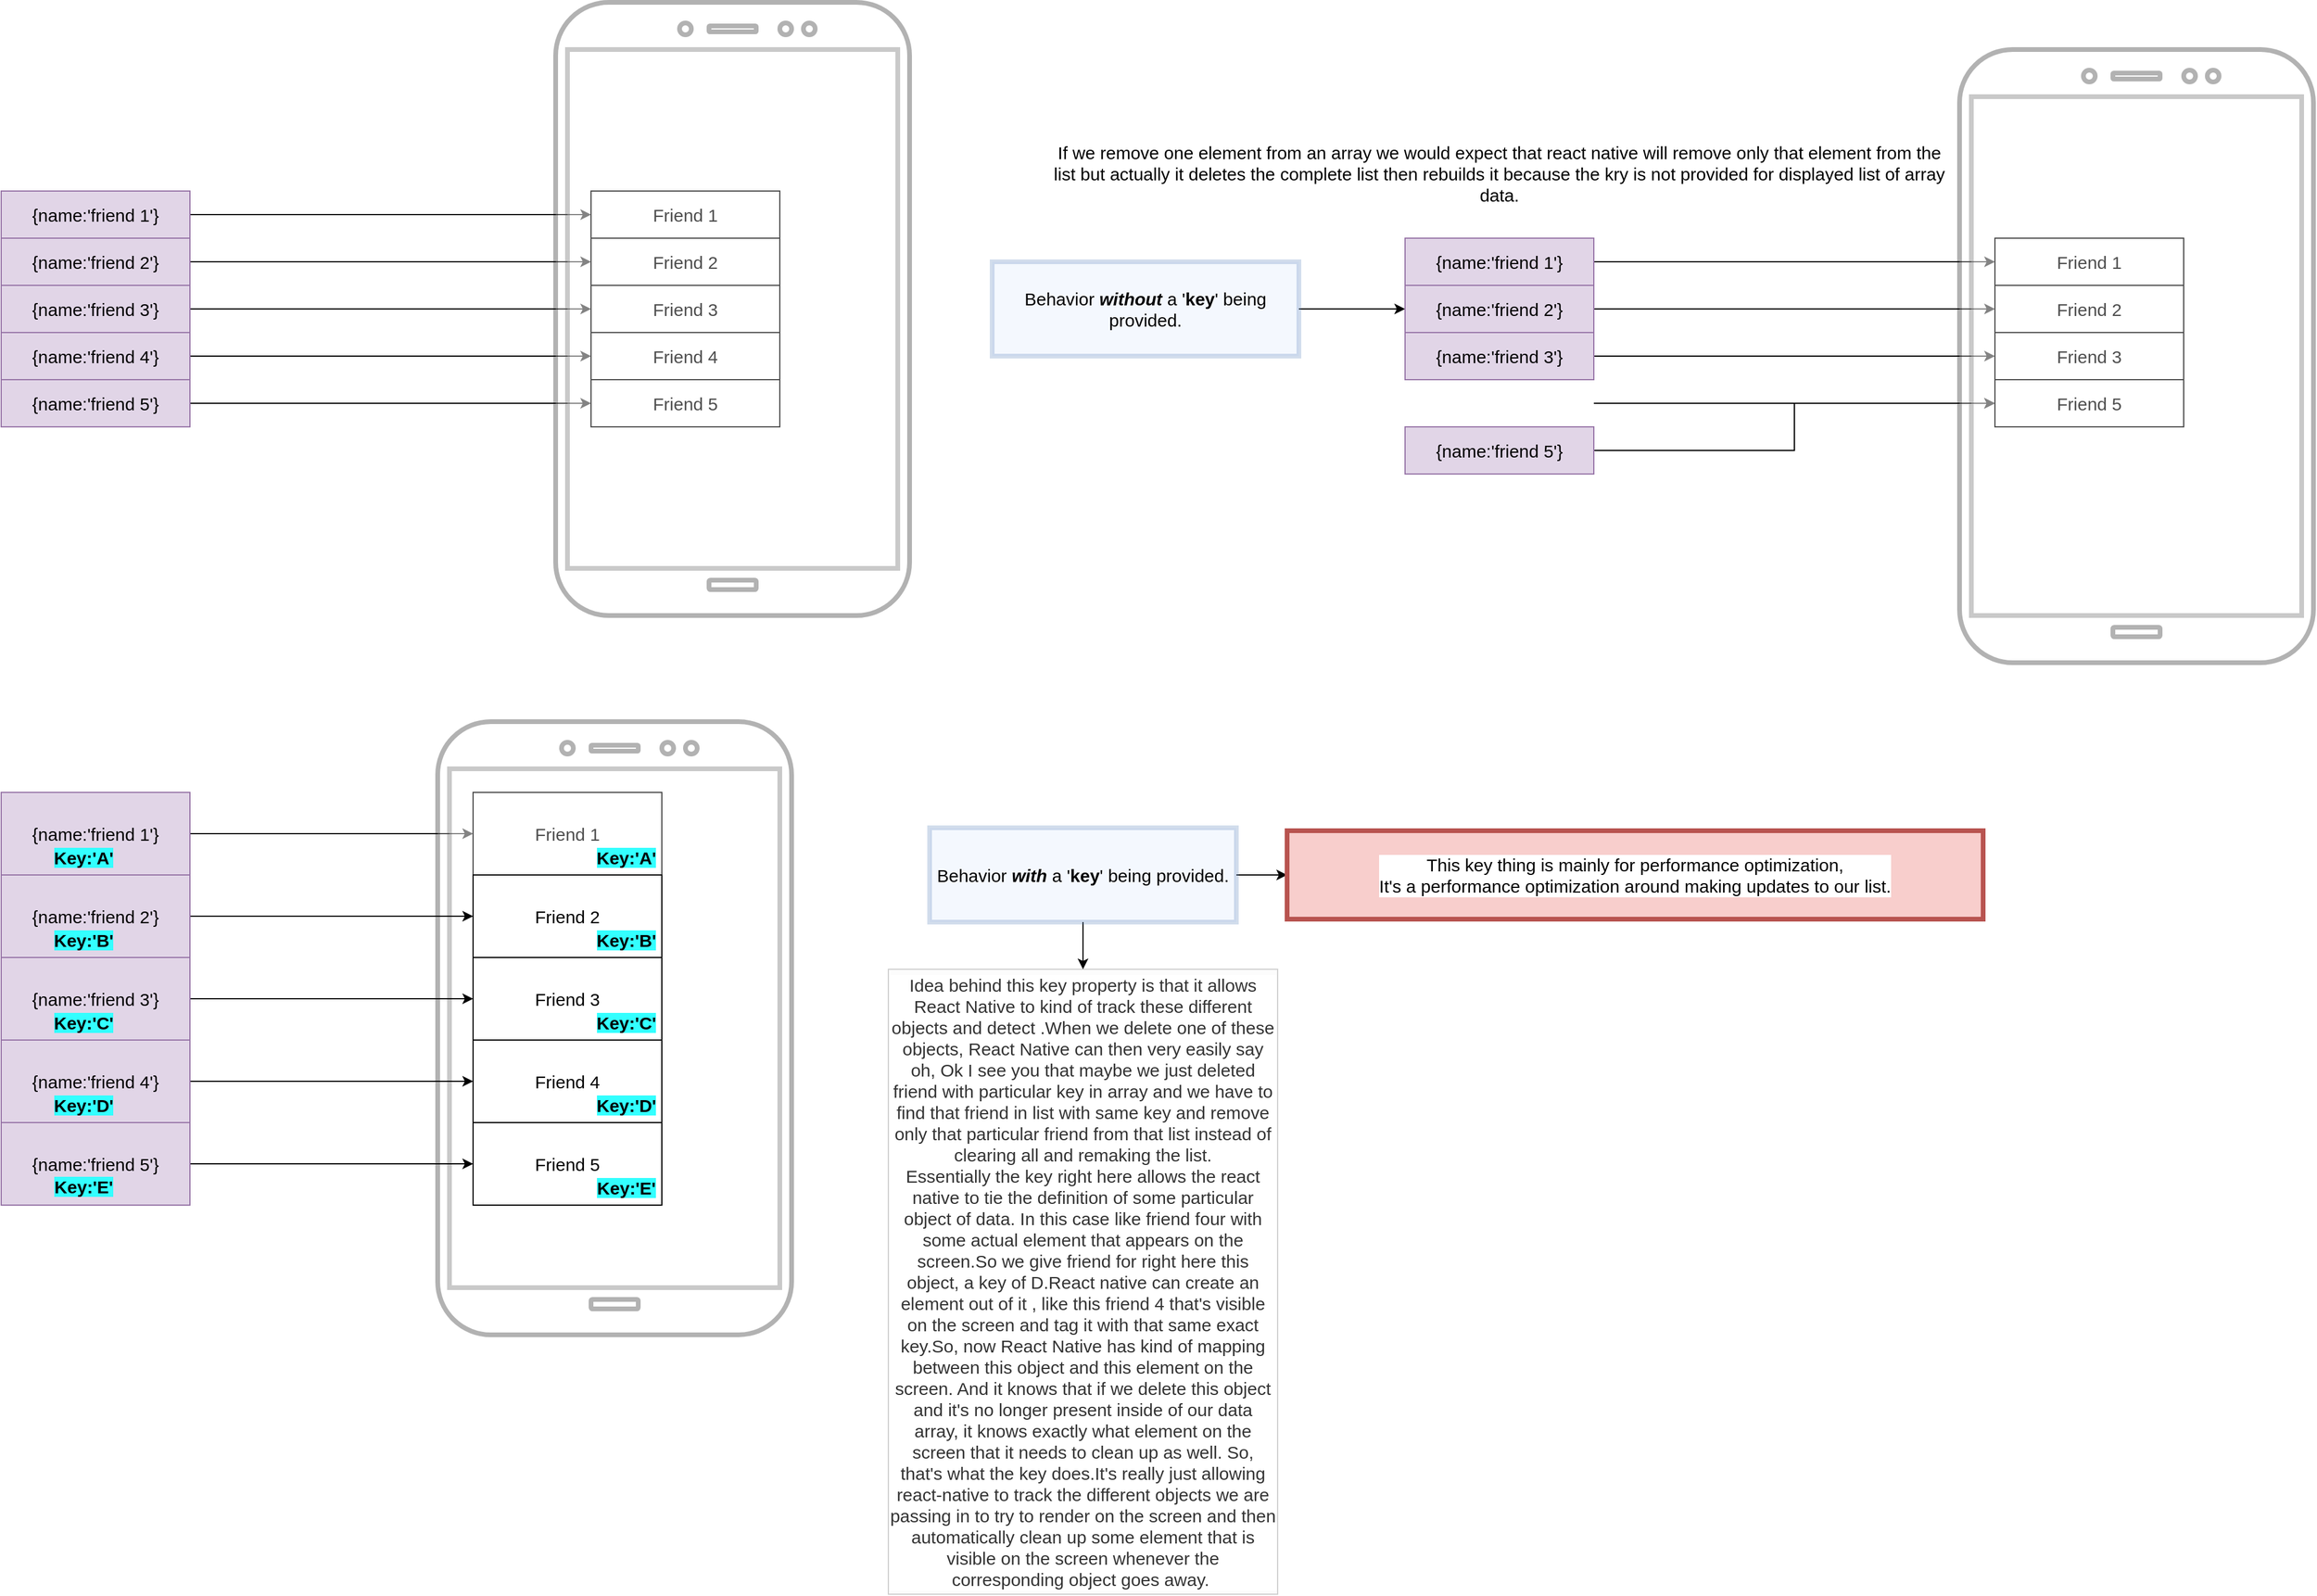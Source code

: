 <mxfile version="15.8.7" type="device"><diagram id="kEju0fXVtO0JsEu2xbs_" name="Page-1"><mxGraphModel dx="868" dy="1735" grid="1" gridSize="10" guides="1" tooltips="1" connect="1" arrows="1" fold="1" page="1" pageScale="1" pageWidth="827" pageHeight="1169" math="0" shadow="0"><root><mxCell id="0"/><mxCell id="1" parent="0"/><mxCell id="xijLZBEg9nJ0i2wgJA7d-102" style="edgeStyle=orthogonalEdgeStyle;rounded=0;orthogonalLoop=1;jettySize=auto;html=1;fontSize=15;" edge="1" parent="1" source="xijLZBEg9nJ0i2wgJA7d-1" target="xijLZBEg9nJ0i2wgJA7d-17"><mxGeometry relative="1" as="geometry"/></mxCell><mxCell id="xijLZBEg9nJ0i2wgJA7d-1" value="&lt;font style=&quot;font-size: 15px&quot;&gt;{name:'friend 1'}&lt;/font&gt;" style="rounded=0;whiteSpace=wrap;html=1;fillColor=#e1d5e7;strokeColor=#9673a6;" vertex="1" parent="1"><mxGeometry x="40" y="510" width="160" height="70" as="geometry"/></mxCell><mxCell id="xijLZBEg9nJ0i2wgJA7d-16" value="" style="rounded=0;whiteSpace=wrap;html=1;fontSize=15;opacity=30;strokeWidth=4;fillColor=#FFFFFF;shadow=0;" vertex="1" parent="1"><mxGeometry x="420" y="490" width="280" height="440" as="geometry"/></mxCell><mxCell id="xijLZBEg9nJ0i2wgJA7d-17" value="&lt;font style=&quot;font-size: 15px&quot;&gt;Friend 1&lt;/font&gt;" style="rounded=0;whiteSpace=wrap;html=1;" vertex="1" parent="1"><mxGeometry x="440" y="510" width="160" height="70" as="geometry"/></mxCell><mxCell id="xijLZBEg9nJ0i2wgJA7d-27" value="" style="rounded=1;whiteSpace=wrap;html=1;shadow=0;fontSize=15;strokeWidth=4;opacity=30;" vertex="1" parent="1"><mxGeometry x="410" y="450" width="300" height="520" as="geometry"/></mxCell><mxCell id="xijLZBEg9nJ0i2wgJA7d-28" value="" style="rounded=1;whiteSpace=wrap;html=1;shadow=0;fontSize=15;strokeWidth=4;fillColor=#FFFFFF;gradientColor=none;opacity=30;" vertex="1" parent="1"><mxGeometry x="540" y="470" width="40" height="5" as="geometry"/></mxCell><mxCell id="xijLZBEg9nJ0i2wgJA7d-29" value="" style="rounded=1;whiteSpace=wrap;html=1;shadow=0;fontSize=15;strokeWidth=4;fillColor=#FFFFFF;gradientColor=none;opacity=30;" vertex="1" parent="1"><mxGeometry x="540" y="940" width="40" height="8" as="geometry"/></mxCell><mxCell id="xijLZBEg9nJ0i2wgJA7d-30" value="" style="ellipse;whiteSpace=wrap;html=1;aspect=fixed;shadow=0;fontSize=15;strokeWidth=4;fillColor=#FFFFFF;gradientColor=none;opacity=30;" vertex="1" parent="1"><mxGeometry x="515" y="467.5" width="10" height="10" as="geometry"/></mxCell><mxCell id="xijLZBEg9nJ0i2wgJA7d-31" value="" style="ellipse;whiteSpace=wrap;html=1;aspect=fixed;shadow=0;fontSize=15;strokeWidth=4;fillColor=#FFFFFF;gradientColor=none;opacity=30;" vertex="1" parent="1"><mxGeometry x="620" y="467.5" width="10" height="10" as="geometry"/></mxCell><mxCell id="xijLZBEg9nJ0i2wgJA7d-32" value="" style="ellipse;whiteSpace=wrap;html=1;aspect=fixed;shadow=0;fontSize=15;strokeWidth=4;fillColor=#FFFFFF;gradientColor=none;opacity=30;" vertex="1" parent="1"><mxGeometry x="600" y="467.5" width="10" height="10" as="geometry"/></mxCell><mxCell id="xijLZBEg9nJ0i2wgJA7d-56" style="edgeStyle=orthogonalEdgeStyle;rounded=0;orthogonalLoop=1;jettySize=auto;html=1;entryX=0;entryY=0.5;entryDx=0;entryDy=0;fontSize=15;" edge="1" parent="1" source="xijLZBEg9nJ0i2wgJA7d-33" target="xijLZBEg9nJ0i2wgJA7d-37"><mxGeometry relative="1" as="geometry"/></mxCell><mxCell id="xijLZBEg9nJ0i2wgJA7d-33" value="Behavior &lt;b&gt;&lt;i&gt;without&lt;/i&gt;&lt;/b&gt; a '&lt;b&gt;key&lt;/b&gt;' being provided." style="rounded=0;whiteSpace=wrap;html=1;shadow=0;fontSize=15;strokeWidth=4;fillColor=#dae8fc;opacity=30;strokeColor=#6c8ebf;" vertex="1" parent="1"><mxGeometry x="880" y="60" width="260" height="80" as="geometry"/></mxCell><mxCell id="xijLZBEg9nJ0i2wgJA7d-34" style="edgeStyle=orthogonalEdgeStyle;rounded=0;orthogonalLoop=1;jettySize=auto;html=1;exitX=1;exitY=0.5;exitDx=0;exitDy=0;entryX=0;entryY=0.5;entryDx=0;entryDy=0;fontSize=15;" edge="1" parent="1" source="xijLZBEg9nJ0i2wgJA7d-35" target="xijLZBEg9nJ0i2wgJA7d-45"><mxGeometry relative="1" as="geometry"/></mxCell><mxCell id="xijLZBEg9nJ0i2wgJA7d-35" value="&lt;font style=&quot;font-size: 15px&quot;&gt;{name:'friend 1'}&lt;/font&gt;" style="rounded=0;whiteSpace=wrap;html=1;fillColor=#e1d5e7;strokeColor=#9673a6;" vertex="1" parent="1"><mxGeometry x="1230" y="40" width="160" height="40" as="geometry"/></mxCell><mxCell id="xijLZBEg9nJ0i2wgJA7d-36" style="edgeStyle=orthogonalEdgeStyle;rounded=0;orthogonalLoop=1;jettySize=auto;html=1;entryX=0;entryY=0.5;entryDx=0;entryDy=0;fontSize=15;" edge="1" parent="1" source="xijLZBEg9nJ0i2wgJA7d-37" target="xijLZBEg9nJ0i2wgJA7d-46"><mxGeometry relative="1" as="geometry"/></mxCell><mxCell id="xijLZBEg9nJ0i2wgJA7d-37" value="&lt;font style=&quot;font-size: 15px&quot;&gt;{name:'friend 2'}&lt;/font&gt;" style="rounded=0;whiteSpace=wrap;html=1;fillColor=#e1d5e7;strokeColor=#9673a6;" vertex="1" parent="1"><mxGeometry x="1230" y="80" width="160" height="40" as="geometry"/></mxCell><mxCell id="xijLZBEg9nJ0i2wgJA7d-38" style="edgeStyle=orthogonalEdgeStyle;rounded=0;orthogonalLoop=1;jettySize=auto;html=1;entryX=0;entryY=0.5;entryDx=0;entryDy=0;fontSize=15;" edge="1" parent="1" source="xijLZBEg9nJ0i2wgJA7d-39" target="xijLZBEg9nJ0i2wgJA7d-47"><mxGeometry relative="1" as="geometry"/></mxCell><mxCell id="xijLZBEg9nJ0i2wgJA7d-39" value="&lt;font style=&quot;font-size: 15px&quot;&gt;{name:'friend 3'}&lt;/font&gt;" style="rounded=0;whiteSpace=wrap;html=1;fillColor=#e1d5e7;strokeColor=#9673a6;" vertex="1" parent="1"><mxGeometry x="1230" y="120" width="160" height="40" as="geometry"/></mxCell><mxCell id="xijLZBEg9nJ0i2wgJA7d-40" style="edgeStyle=orthogonalEdgeStyle;rounded=0;orthogonalLoop=1;jettySize=auto;html=1;entryX=0;entryY=0.5;entryDx=0;entryDy=0;fontSize=15;" edge="1" parent="1"><mxGeometry relative="1" as="geometry"><mxPoint x="1390" y="180" as="sourcePoint"/><mxPoint x="1730" y="180" as="targetPoint"/></mxGeometry></mxCell><mxCell id="xijLZBEg9nJ0i2wgJA7d-42" style="edgeStyle=orthogonalEdgeStyle;rounded=0;orthogonalLoop=1;jettySize=auto;html=1;entryX=0;entryY=0.5;entryDx=0;entryDy=0;fontSize=15;" edge="1" parent="1" source="xijLZBEg9nJ0i2wgJA7d-43" target="xijLZBEg9nJ0i2wgJA7d-49"><mxGeometry relative="1" as="geometry"/></mxCell><mxCell id="xijLZBEg9nJ0i2wgJA7d-43" value="&lt;font style=&quot;font-size: 15px&quot;&gt;{name:'friend 5'}&lt;/font&gt;" style="rounded=0;whiteSpace=wrap;html=1;fillColor=#e1d5e7;strokeColor=#9673a6;" vertex="1" parent="1"><mxGeometry x="1230" y="200" width="160" height="40" as="geometry"/></mxCell><mxCell id="xijLZBEg9nJ0i2wgJA7d-44" value="" style="rounded=0;whiteSpace=wrap;html=1;fontSize=15;opacity=30;strokeWidth=4;fillColor=#FFFFFF;shadow=0;" vertex="1" parent="1"><mxGeometry x="1710" y="-80" width="280" height="440" as="geometry"/></mxCell><mxCell id="xijLZBEg9nJ0i2wgJA7d-45" value="&lt;font style=&quot;font-size: 15px&quot;&gt;Friend 1&lt;/font&gt;" style="rounded=0;whiteSpace=wrap;html=1;" vertex="1" parent="1"><mxGeometry x="1730" y="40" width="160" height="40" as="geometry"/></mxCell><mxCell id="xijLZBEg9nJ0i2wgJA7d-46" value="&lt;span style=&quot;font-size: 15px&quot;&gt;Friend 2&lt;/span&gt;" style="rounded=0;whiteSpace=wrap;html=1;" vertex="1" parent="1"><mxGeometry x="1730" y="80" width="160" height="40" as="geometry"/></mxCell><mxCell id="xijLZBEg9nJ0i2wgJA7d-47" value="&lt;span style=&quot;font-size: 15px&quot;&gt;Friend 3&lt;/span&gt;" style="rounded=0;whiteSpace=wrap;html=1;" vertex="1" parent="1"><mxGeometry x="1730" y="120" width="160" height="40" as="geometry"/></mxCell><mxCell id="xijLZBEg9nJ0i2wgJA7d-49" value="&lt;span style=&quot;font-size: 15px&quot;&gt;Friend 5&lt;/span&gt;" style="rounded=0;whiteSpace=wrap;html=1;" vertex="1" parent="1"><mxGeometry x="1730" y="160" width="160" height="40" as="geometry"/></mxCell><mxCell id="xijLZBEg9nJ0i2wgJA7d-50" value="" style="rounded=1;whiteSpace=wrap;html=1;shadow=0;fontSize=15;strokeWidth=4;opacity=30;" vertex="1" parent="1"><mxGeometry x="1700" y="-120" width="300" height="520" as="geometry"/></mxCell><mxCell id="xijLZBEg9nJ0i2wgJA7d-51" value="" style="rounded=1;whiteSpace=wrap;html=1;shadow=0;fontSize=15;strokeWidth=4;fillColor=#FFFFFF;gradientColor=none;opacity=30;" vertex="1" parent="1"><mxGeometry x="1830" y="-100" width="40" height="5" as="geometry"/></mxCell><mxCell id="xijLZBEg9nJ0i2wgJA7d-52" value="" style="rounded=1;whiteSpace=wrap;html=1;shadow=0;fontSize=15;strokeWidth=4;fillColor=#FFFFFF;gradientColor=none;opacity=30;" vertex="1" parent="1"><mxGeometry x="1830" y="370" width="40" height="8" as="geometry"/></mxCell><mxCell id="xijLZBEg9nJ0i2wgJA7d-53" value="" style="ellipse;whiteSpace=wrap;html=1;aspect=fixed;shadow=0;fontSize=15;strokeWidth=4;fillColor=#FFFFFF;gradientColor=none;opacity=30;" vertex="1" parent="1"><mxGeometry x="1805" y="-102.5" width="10" height="10" as="geometry"/></mxCell><mxCell id="xijLZBEg9nJ0i2wgJA7d-54" value="" style="ellipse;whiteSpace=wrap;html=1;aspect=fixed;shadow=0;fontSize=15;strokeWidth=4;fillColor=#FFFFFF;gradientColor=none;opacity=30;" vertex="1" parent="1"><mxGeometry x="1910" y="-102.5" width="10" height="10" as="geometry"/></mxCell><mxCell id="xijLZBEg9nJ0i2wgJA7d-55" value="" style="ellipse;whiteSpace=wrap;html=1;aspect=fixed;shadow=0;fontSize=15;strokeWidth=4;fillColor=#FFFFFF;gradientColor=none;opacity=30;" vertex="1" parent="1"><mxGeometry x="1890" y="-102.5" width="10" height="10" as="geometry"/></mxCell><mxCell id="xijLZBEg9nJ0i2wgJA7d-57" value="If we remove one element from an array we would expect that react native will remove only that element from the list but actually it deletes the complete list then rebuilds it because the kry is not provided for displayed list of array data." style="text;html=1;strokeColor=none;fillColor=none;align=center;verticalAlign=middle;whiteSpace=wrap;rounded=0;shadow=0;fontSize=15;opacity=30;" vertex="1" parent="1"><mxGeometry x="930" y="-30" width="760" height="30" as="geometry"/></mxCell><mxCell id="xijLZBEg9nJ0i2wgJA7d-59" style="edgeStyle=orthogonalEdgeStyle;rounded=0;orthogonalLoop=1;jettySize=auto;html=1;exitX=1;exitY=0.5;exitDx=0;exitDy=0;entryX=0;entryY=0.5;entryDx=0;entryDy=0;fontSize=15;" edge="1" parent="1" source="xijLZBEg9nJ0i2wgJA7d-60" target="xijLZBEg9nJ0i2wgJA7d-70"><mxGeometry relative="1" as="geometry"/></mxCell><mxCell id="xijLZBEg9nJ0i2wgJA7d-60" value="&lt;font style=&quot;font-size: 15px&quot;&gt;{name:'friend 1'}&lt;/font&gt;" style="rounded=0;whiteSpace=wrap;html=1;fillColor=#e1d5e7;strokeColor=#9673a6;" vertex="1" parent="1"><mxGeometry x="40" width="160" height="40" as="geometry"/></mxCell><mxCell id="xijLZBEg9nJ0i2wgJA7d-61" style="edgeStyle=orthogonalEdgeStyle;rounded=0;orthogonalLoop=1;jettySize=auto;html=1;entryX=0;entryY=0.5;entryDx=0;entryDy=0;fontSize=15;" edge="1" parent="1" source="xijLZBEg9nJ0i2wgJA7d-62" target="xijLZBEg9nJ0i2wgJA7d-71"><mxGeometry relative="1" as="geometry"/></mxCell><mxCell id="xijLZBEg9nJ0i2wgJA7d-62" value="&lt;font style=&quot;font-size: 15px&quot;&gt;{name:'friend 2'}&lt;/font&gt;" style="rounded=0;whiteSpace=wrap;html=1;fillColor=#e1d5e7;strokeColor=#9673a6;" vertex="1" parent="1"><mxGeometry x="40" y="40" width="160" height="40" as="geometry"/></mxCell><mxCell id="xijLZBEg9nJ0i2wgJA7d-63" style="edgeStyle=orthogonalEdgeStyle;rounded=0;orthogonalLoop=1;jettySize=auto;html=1;entryX=0;entryY=0.5;entryDx=0;entryDy=0;fontSize=15;" edge="1" parent="1" source="xijLZBEg9nJ0i2wgJA7d-64" target="xijLZBEg9nJ0i2wgJA7d-72"><mxGeometry relative="1" as="geometry"/></mxCell><mxCell id="xijLZBEg9nJ0i2wgJA7d-64" value="&lt;font style=&quot;font-size: 15px&quot;&gt;{name:'friend 3'}&lt;/font&gt;" style="rounded=0;whiteSpace=wrap;html=1;fillColor=#e1d5e7;strokeColor=#9673a6;" vertex="1" parent="1"><mxGeometry x="40" y="80" width="160" height="40" as="geometry"/></mxCell><mxCell id="xijLZBEg9nJ0i2wgJA7d-65" style="edgeStyle=orthogonalEdgeStyle;rounded=0;orthogonalLoop=1;jettySize=auto;html=1;entryX=0;entryY=0.5;entryDx=0;entryDy=0;fontSize=15;" edge="1" parent="1" source="xijLZBEg9nJ0i2wgJA7d-66" target="xijLZBEg9nJ0i2wgJA7d-73"><mxGeometry relative="1" as="geometry"/></mxCell><mxCell id="xijLZBEg9nJ0i2wgJA7d-66" value="&lt;font style=&quot;font-size: 15px&quot;&gt;{name:'friend 4'}&lt;/font&gt;" style="rounded=0;whiteSpace=wrap;html=1;fillColor=#e1d5e7;strokeColor=#9673a6;" vertex="1" parent="1"><mxGeometry x="40" y="120" width="160" height="40" as="geometry"/></mxCell><mxCell id="xijLZBEg9nJ0i2wgJA7d-67" style="edgeStyle=orthogonalEdgeStyle;rounded=0;orthogonalLoop=1;jettySize=auto;html=1;entryX=0;entryY=0.5;entryDx=0;entryDy=0;fontSize=15;" edge="1" parent="1" source="xijLZBEg9nJ0i2wgJA7d-68" target="xijLZBEg9nJ0i2wgJA7d-74"><mxGeometry relative="1" as="geometry"/></mxCell><mxCell id="xijLZBEg9nJ0i2wgJA7d-68" value="&lt;font style=&quot;font-size: 15px&quot;&gt;{name:'friend 5'}&lt;/font&gt;" style="rounded=0;whiteSpace=wrap;html=1;fillColor=#e1d5e7;strokeColor=#9673a6;" vertex="1" parent="1"><mxGeometry x="40" y="160" width="160" height="40" as="geometry"/></mxCell><mxCell id="xijLZBEg9nJ0i2wgJA7d-69" value="" style="rounded=0;whiteSpace=wrap;html=1;fontSize=15;opacity=30;strokeWidth=4;fillColor=#FFFFFF;shadow=0;" vertex="1" parent="1"><mxGeometry x="520" y="-120" width="280" height="440" as="geometry"/></mxCell><mxCell id="xijLZBEg9nJ0i2wgJA7d-70" value="&lt;font style=&quot;font-size: 15px&quot;&gt;Friend 1&lt;/font&gt;" style="rounded=0;whiteSpace=wrap;html=1;" vertex="1" parent="1"><mxGeometry x="540" width="160" height="40" as="geometry"/></mxCell><mxCell id="xijLZBEg9nJ0i2wgJA7d-71" value="&lt;span style=&quot;font-size: 15px&quot;&gt;Friend 2&lt;/span&gt;" style="rounded=0;whiteSpace=wrap;html=1;" vertex="1" parent="1"><mxGeometry x="540" y="40" width="160" height="40" as="geometry"/></mxCell><mxCell id="xijLZBEg9nJ0i2wgJA7d-72" value="&lt;span style=&quot;font-size: 15px&quot;&gt;Friend 3&lt;/span&gt;" style="rounded=0;whiteSpace=wrap;html=1;" vertex="1" parent="1"><mxGeometry x="540" y="80" width="160" height="40" as="geometry"/></mxCell><mxCell id="xijLZBEg9nJ0i2wgJA7d-73" value="&lt;span style=&quot;font-size: 15px&quot;&gt;Friend 4&lt;/span&gt;" style="rounded=0;whiteSpace=wrap;html=1;" vertex="1" parent="1"><mxGeometry x="540" y="120" width="160" height="40" as="geometry"/></mxCell><mxCell id="xijLZBEg9nJ0i2wgJA7d-74" value="&lt;span style=&quot;font-size: 15px&quot;&gt;Friend 5&lt;/span&gt;" style="rounded=0;whiteSpace=wrap;html=1;" vertex="1" parent="1"><mxGeometry x="540" y="160" width="160" height="40" as="geometry"/></mxCell><mxCell id="xijLZBEg9nJ0i2wgJA7d-75" value="" style="rounded=1;whiteSpace=wrap;html=1;shadow=0;fontSize=15;strokeWidth=4;opacity=30;" vertex="1" parent="1"><mxGeometry x="510" y="-160" width="300" height="520" as="geometry"/></mxCell><mxCell id="xijLZBEg9nJ0i2wgJA7d-76" value="" style="rounded=1;whiteSpace=wrap;html=1;shadow=0;fontSize=15;strokeWidth=4;fillColor=#FFFFFF;gradientColor=none;opacity=30;" vertex="1" parent="1"><mxGeometry x="640" y="-140" width="40" height="5" as="geometry"/></mxCell><mxCell id="xijLZBEg9nJ0i2wgJA7d-77" value="" style="rounded=1;whiteSpace=wrap;html=1;shadow=0;fontSize=15;strokeWidth=4;fillColor=#FFFFFF;gradientColor=none;opacity=30;" vertex="1" parent="1"><mxGeometry x="640" y="330" width="40" height="8" as="geometry"/></mxCell><mxCell id="xijLZBEg9nJ0i2wgJA7d-78" value="" style="ellipse;whiteSpace=wrap;html=1;aspect=fixed;shadow=0;fontSize=15;strokeWidth=4;fillColor=#FFFFFF;gradientColor=none;opacity=30;" vertex="1" parent="1"><mxGeometry x="615" y="-142.5" width="10" height="10" as="geometry"/></mxCell><mxCell id="xijLZBEg9nJ0i2wgJA7d-79" value="" style="ellipse;whiteSpace=wrap;html=1;aspect=fixed;shadow=0;fontSize=15;strokeWidth=4;fillColor=#FFFFFF;gradientColor=none;opacity=30;" vertex="1" parent="1"><mxGeometry x="720" y="-142.5" width="10" height="10" as="geometry"/></mxCell><mxCell id="xijLZBEg9nJ0i2wgJA7d-80" value="" style="ellipse;whiteSpace=wrap;html=1;aspect=fixed;shadow=0;fontSize=15;strokeWidth=4;fillColor=#FFFFFF;gradientColor=none;opacity=30;" vertex="1" parent="1"><mxGeometry x="700" y="-142.5" width="10" height="10" as="geometry"/></mxCell><mxCell id="xijLZBEg9nJ0i2wgJA7d-103" style="edgeStyle=orthogonalEdgeStyle;rounded=0;orthogonalLoop=1;jettySize=auto;html=1;entryX=0;entryY=0.5;entryDx=0;entryDy=0;fontSize=15;" edge="1" parent="1" source="xijLZBEg9nJ0i2wgJA7d-81" target="xijLZBEg9nJ0i2wgJA7d-92"><mxGeometry relative="1" as="geometry"/></mxCell><mxCell id="xijLZBEg9nJ0i2wgJA7d-81" value="&lt;font style=&quot;font-size: 15px&quot;&gt;{name:'friend 2'}&lt;/font&gt;" style="rounded=0;whiteSpace=wrap;html=1;fillColor=#e1d5e7;strokeColor=#9673a6;" vertex="1" parent="1"><mxGeometry x="40" y="580" width="160" height="70" as="geometry"/></mxCell><mxCell id="xijLZBEg9nJ0i2wgJA7d-104" style="edgeStyle=orthogonalEdgeStyle;rounded=0;orthogonalLoop=1;jettySize=auto;html=1;fontSize=15;" edge="1" parent="1" source="xijLZBEg9nJ0i2wgJA7d-82" target="xijLZBEg9nJ0i2wgJA7d-94"><mxGeometry relative="1" as="geometry"/></mxCell><mxCell id="xijLZBEg9nJ0i2wgJA7d-82" value="&lt;font style=&quot;font-size: 15px&quot;&gt;{name:'friend 3'}&lt;/font&gt;" style="rounded=0;whiteSpace=wrap;html=1;fillColor=#e1d5e7;strokeColor=#9673a6;" vertex="1" parent="1"><mxGeometry x="40" y="650" width="160" height="70" as="geometry"/></mxCell><mxCell id="xijLZBEg9nJ0i2wgJA7d-105" style="edgeStyle=orthogonalEdgeStyle;rounded=0;orthogonalLoop=1;jettySize=auto;html=1;fontSize=15;" edge="1" parent="1" source="xijLZBEg9nJ0i2wgJA7d-83" target="xijLZBEg9nJ0i2wgJA7d-95"><mxGeometry relative="1" as="geometry"/></mxCell><mxCell id="xijLZBEg9nJ0i2wgJA7d-83" value="&lt;font style=&quot;font-size: 15px&quot;&gt;{name:'friend 4'}&lt;/font&gt;" style="rounded=0;whiteSpace=wrap;html=1;fillColor=#e1d5e7;strokeColor=#9673a6;" vertex="1" parent="1"><mxGeometry x="40" y="720" width="160" height="70" as="geometry"/></mxCell><mxCell id="xijLZBEg9nJ0i2wgJA7d-106" style="edgeStyle=orthogonalEdgeStyle;rounded=0;orthogonalLoop=1;jettySize=auto;html=1;entryX=0;entryY=0.5;entryDx=0;entryDy=0;fontSize=15;" edge="1" parent="1" source="xijLZBEg9nJ0i2wgJA7d-84" target="xijLZBEg9nJ0i2wgJA7d-96"><mxGeometry relative="1" as="geometry"/></mxCell><mxCell id="xijLZBEg9nJ0i2wgJA7d-84" value="&lt;font style=&quot;font-size: 15px&quot;&gt;{name:'friend 5'}&lt;/font&gt;" style="rounded=0;whiteSpace=wrap;html=1;fillColor=#e1d5e7;strokeColor=#9673a6;" vertex="1" parent="1"><mxGeometry x="40" y="790" width="160" height="70" as="geometry"/></mxCell><mxCell id="xijLZBEg9nJ0i2wgJA7d-86" value="&lt;b style=&quot;background-color: rgb(51 , 255 , 255)&quot;&gt;Key:'A'&lt;/b&gt;" style="text;html=1;strokeColor=none;fillColor=none;align=center;verticalAlign=middle;whiteSpace=wrap;rounded=0;shadow=0;fontSize=15;opacity=30;" vertex="1" parent="1"><mxGeometry x="80" y="550" width="60" height="30" as="geometry"/></mxCell><mxCell id="xijLZBEg9nJ0i2wgJA7d-87" value="&lt;b style=&quot;background-color: rgb(51 , 255 , 255)&quot;&gt;Key:'B'&lt;/b&gt;" style="text;html=1;strokeColor=none;fillColor=none;align=center;verticalAlign=middle;whiteSpace=wrap;rounded=0;shadow=0;fontSize=15;opacity=30;" vertex="1" parent="1"><mxGeometry x="80" y="620" width="60" height="30" as="geometry"/></mxCell><mxCell id="xijLZBEg9nJ0i2wgJA7d-88" value="&lt;b style=&quot;background-color: rgb(51 , 255 , 255)&quot;&gt;Key:'C'&lt;/b&gt;" style="text;html=1;strokeColor=none;fillColor=none;align=center;verticalAlign=middle;whiteSpace=wrap;rounded=0;shadow=0;fontSize=15;opacity=30;" vertex="1" parent="1"><mxGeometry x="80" y="690" width="60" height="30" as="geometry"/></mxCell><mxCell id="xijLZBEg9nJ0i2wgJA7d-89" value="&lt;b style=&quot;background-color: rgb(51 , 255 , 255)&quot;&gt;Key:'D'&lt;/b&gt;" style="text;html=1;strokeColor=none;fillColor=none;align=center;verticalAlign=middle;whiteSpace=wrap;rounded=0;shadow=0;fontSize=15;opacity=30;" vertex="1" parent="1"><mxGeometry x="80" y="760" width="60" height="30" as="geometry"/></mxCell><mxCell id="xijLZBEg9nJ0i2wgJA7d-90" value="&lt;b style=&quot;background-color: rgb(51 , 255 , 255)&quot;&gt;Key:'E'&lt;/b&gt;" style="text;html=1;strokeColor=none;fillColor=none;align=center;verticalAlign=middle;whiteSpace=wrap;rounded=0;shadow=0;fontSize=15;opacity=30;" vertex="1" parent="1"><mxGeometry x="80" y="829" width="60" height="30" as="geometry"/></mxCell><mxCell id="xijLZBEg9nJ0i2wgJA7d-91" value="&lt;b style=&quot;background-color: rgb(51 , 255 , 255)&quot;&gt;Key:'A'&lt;/b&gt;" style="text;html=1;strokeColor=none;fillColor=none;align=center;verticalAlign=middle;whiteSpace=wrap;rounded=0;shadow=0;fontSize=15;opacity=30;" vertex="1" parent="1"><mxGeometry x="540" y="550" width="60" height="30" as="geometry"/></mxCell><mxCell id="xijLZBEg9nJ0i2wgJA7d-92" value="&lt;font style=&quot;font-size: 15px&quot;&gt;Friend 2&lt;/font&gt;" style="rounded=0;whiteSpace=wrap;html=1;" vertex="1" parent="1"><mxGeometry x="440" y="580" width="160" height="70" as="geometry"/></mxCell><mxCell id="xijLZBEg9nJ0i2wgJA7d-94" value="&lt;font style=&quot;font-size: 15px&quot;&gt;Friend 3&lt;/font&gt;" style="rounded=0;whiteSpace=wrap;html=1;" vertex="1" parent="1"><mxGeometry x="440" y="650" width="160" height="70" as="geometry"/></mxCell><mxCell id="xijLZBEg9nJ0i2wgJA7d-95" value="&lt;font style=&quot;font-size: 15px&quot;&gt;Friend 4&lt;/font&gt;" style="rounded=0;whiteSpace=wrap;html=1;" vertex="1" parent="1"><mxGeometry x="440" y="720" width="160" height="70" as="geometry"/></mxCell><mxCell id="xijLZBEg9nJ0i2wgJA7d-96" value="&lt;font style=&quot;font-size: 15px&quot;&gt;Friend 5&lt;/font&gt;" style="rounded=0;whiteSpace=wrap;html=1;" vertex="1" parent="1"><mxGeometry x="440" y="790" width="160" height="70" as="geometry"/></mxCell><mxCell id="xijLZBEg9nJ0i2wgJA7d-97" value="&lt;b style=&quot;background-color: rgb(51 , 255 , 255)&quot;&gt;Key:'E'&lt;/b&gt;" style="text;html=1;strokeColor=none;fillColor=none;align=center;verticalAlign=middle;whiteSpace=wrap;rounded=0;shadow=0;fontSize=15;opacity=30;" vertex="1" parent="1"><mxGeometry x="540" y="830" width="60" height="30" as="geometry"/></mxCell><mxCell id="xijLZBEg9nJ0i2wgJA7d-98" value="&lt;b style=&quot;background-color: rgb(51 , 255 , 255)&quot;&gt;Key:'D'&lt;/b&gt;" style="text;html=1;strokeColor=none;fillColor=none;align=center;verticalAlign=middle;whiteSpace=wrap;rounded=0;shadow=0;fontSize=15;opacity=30;" vertex="1" parent="1"><mxGeometry x="540" y="760" width="60" height="30" as="geometry"/></mxCell><mxCell id="xijLZBEg9nJ0i2wgJA7d-99" value="&lt;b style=&quot;background-color: rgb(51 , 255 , 255)&quot;&gt;Key:'C'&lt;/b&gt;" style="text;html=1;strokeColor=none;fillColor=none;align=center;verticalAlign=middle;whiteSpace=wrap;rounded=0;shadow=0;fontSize=15;opacity=30;" vertex="1" parent="1"><mxGeometry x="540" y="690" width="60" height="30" as="geometry"/></mxCell><mxCell id="xijLZBEg9nJ0i2wgJA7d-100" value="&lt;b style=&quot;background-color: rgb(51 , 255 , 255)&quot;&gt;Key:'B'&lt;/b&gt;" style="text;html=1;strokeColor=none;fillColor=none;align=center;verticalAlign=middle;whiteSpace=wrap;rounded=0;shadow=0;fontSize=15;opacity=30;" vertex="1" parent="1"><mxGeometry x="540" y="620" width="60" height="30" as="geometry"/></mxCell><mxCell id="xijLZBEg9nJ0i2wgJA7d-107" value="&lt;span style=&quot;&quot;&gt;Idea behind this key property is that it allows React Native to kind of track these different objects and detect .When we delete one of these objects, React Native can then very easily say oh, Ok I see you that maybe we just deleted friend with particular key in array and we have to find that friend in list with same key and remove only that particular friend from that list instead of clearing all and remaking the list.&lt;br&gt;Essentially the key right here allows the react native to tie the definition of some particular object of data. In this case like friend four with some actual element that appears on the screen.So we give friend for right here this object, a key of D.React native can create an element out of it , like this friend 4 that's visible on the screen and tag it with that same exact key.So, now React Native has kind of mapping between this object and this element on the screen. And it knows that if we delete this object and it's no longer present inside of our data array, it knows exactly what element on the screen that it needs to clean up as well. So, that's what the key does.It's really just allowing react-native to track the different objects we are passing in to try to render on the screen and then automatically clean up some element that is visible on the screen whenever the corresponding object goes away.&amp;nbsp;&lt;br&gt;&lt;/span&gt;" style="text;html=1;align=center;verticalAlign=middle;whiteSpace=wrap;rounded=0;shadow=0;labelBackgroundColor=#FFFFFF;fontSize=15;opacity=30;fillColor=#f5f5f5;fontColor=#333333;strokeColor=#666666;" vertex="1" parent="1"><mxGeometry x="792" y="660" width="330" height="530" as="geometry"/></mxCell><mxCell id="xijLZBEg9nJ0i2wgJA7d-109" style="edgeStyle=orthogonalEdgeStyle;rounded=0;orthogonalLoop=1;jettySize=auto;html=1;fontSize=15;" edge="1" parent="1" source="xijLZBEg9nJ0i2wgJA7d-108" target="xijLZBEg9nJ0i2wgJA7d-107"><mxGeometry relative="1" as="geometry"/></mxCell><mxCell id="xijLZBEg9nJ0i2wgJA7d-111" value="" style="edgeStyle=orthogonalEdgeStyle;rounded=0;orthogonalLoop=1;jettySize=auto;html=1;fontSize=15;" edge="1" parent="1" source="xijLZBEg9nJ0i2wgJA7d-108" target="xijLZBEg9nJ0i2wgJA7d-110"><mxGeometry relative="1" as="geometry"/></mxCell><mxCell id="xijLZBEg9nJ0i2wgJA7d-108" value="Behavior &lt;b&gt;&lt;i&gt;with&lt;/i&gt;&lt;/b&gt;&amp;nbsp;a '&lt;b&gt;key&lt;/b&gt;' being provided." style="rounded=0;whiteSpace=wrap;html=1;shadow=0;fontSize=15;strokeWidth=4;fillColor=#dae8fc;opacity=30;strokeColor=#6c8ebf;" vertex="1" parent="1"><mxGeometry x="827" y="540" width="260" height="80" as="geometry"/></mxCell><mxCell id="xijLZBEg9nJ0i2wgJA7d-110" value="&lt;span style=&quot;background-color: rgb(255 , 255 , 255)&quot;&gt;This key thing is mainly for performance optimization,&lt;br&gt;It's a performance optimization around making updates to our list.&lt;/span&gt;" style="rounded=0;whiteSpace=wrap;html=1;shadow=0;labelBackgroundColor=#FFFFFF;fontSize=15;strokeWidth=4;fillColor=#f8cecc;strokeColor=#b85450;" vertex="1" parent="1"><mxGeometry x="1130" y="542.5" width="590" height="75" as="geometry"/></mxCell></root></mxGraphModel></diagram></mxfile>